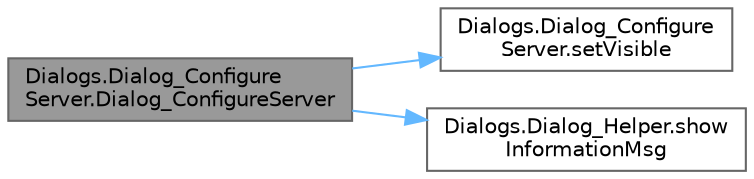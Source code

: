 digraph "Dialogs.Dialog_ConfigureServer.Dialog_ConfigureServer"
{
 // LATEX_PDF_SIZE
  bgcolor="transparent";
  edge [fontname=Helvetica,fontsize=10,labelfontname=Helvetica,labelfontsize=10];
  node [fontname=Helvetica,fontsize=10,shape=box,height=0.2,width=0.4];
  rankdir="LR";
  Node1 [id="Node000001",label="Dialogs.Dialog_Configure\lServer.Dialog_ConfigureServer",height=0.2,width=0.4,color="gray40", fillcolor="grey60", style="filled", fontcolor="black",tooltip=" "];
  Node1 -> Node2 [id="edge1_Node000001_Node000002",color="steelblue1",style="solid",tooltip=" "];
  Node2 [id="Node000002",label="Dialogs.Dialog_Configure\lServer.setVisible",height=0.2,width=0.4,color="grey40", fillcolor="white", style="filled",URL="$class_dialogs_1_1_dialog___configure_server.html#a528b8aa2e2feff084d0ec3a1378e7b13",tooltip=" "];
  Node1 -> Node3 [id="edge2_Node000001_Node000003",color="steelblue1",style="solid",tooltip=" "];
  Node3 [id="Node000003",label="Dialogs.Dialog_Helper.show\lInformationMsg",height=0.2,width=0.4,color="grey40", fillcolor="white", style="filled",URL="$class_dialogs_1_1_dialog___helper.html#aec912f840fde9a8c2d61a4418a426b92",tooltip=" "];
}
